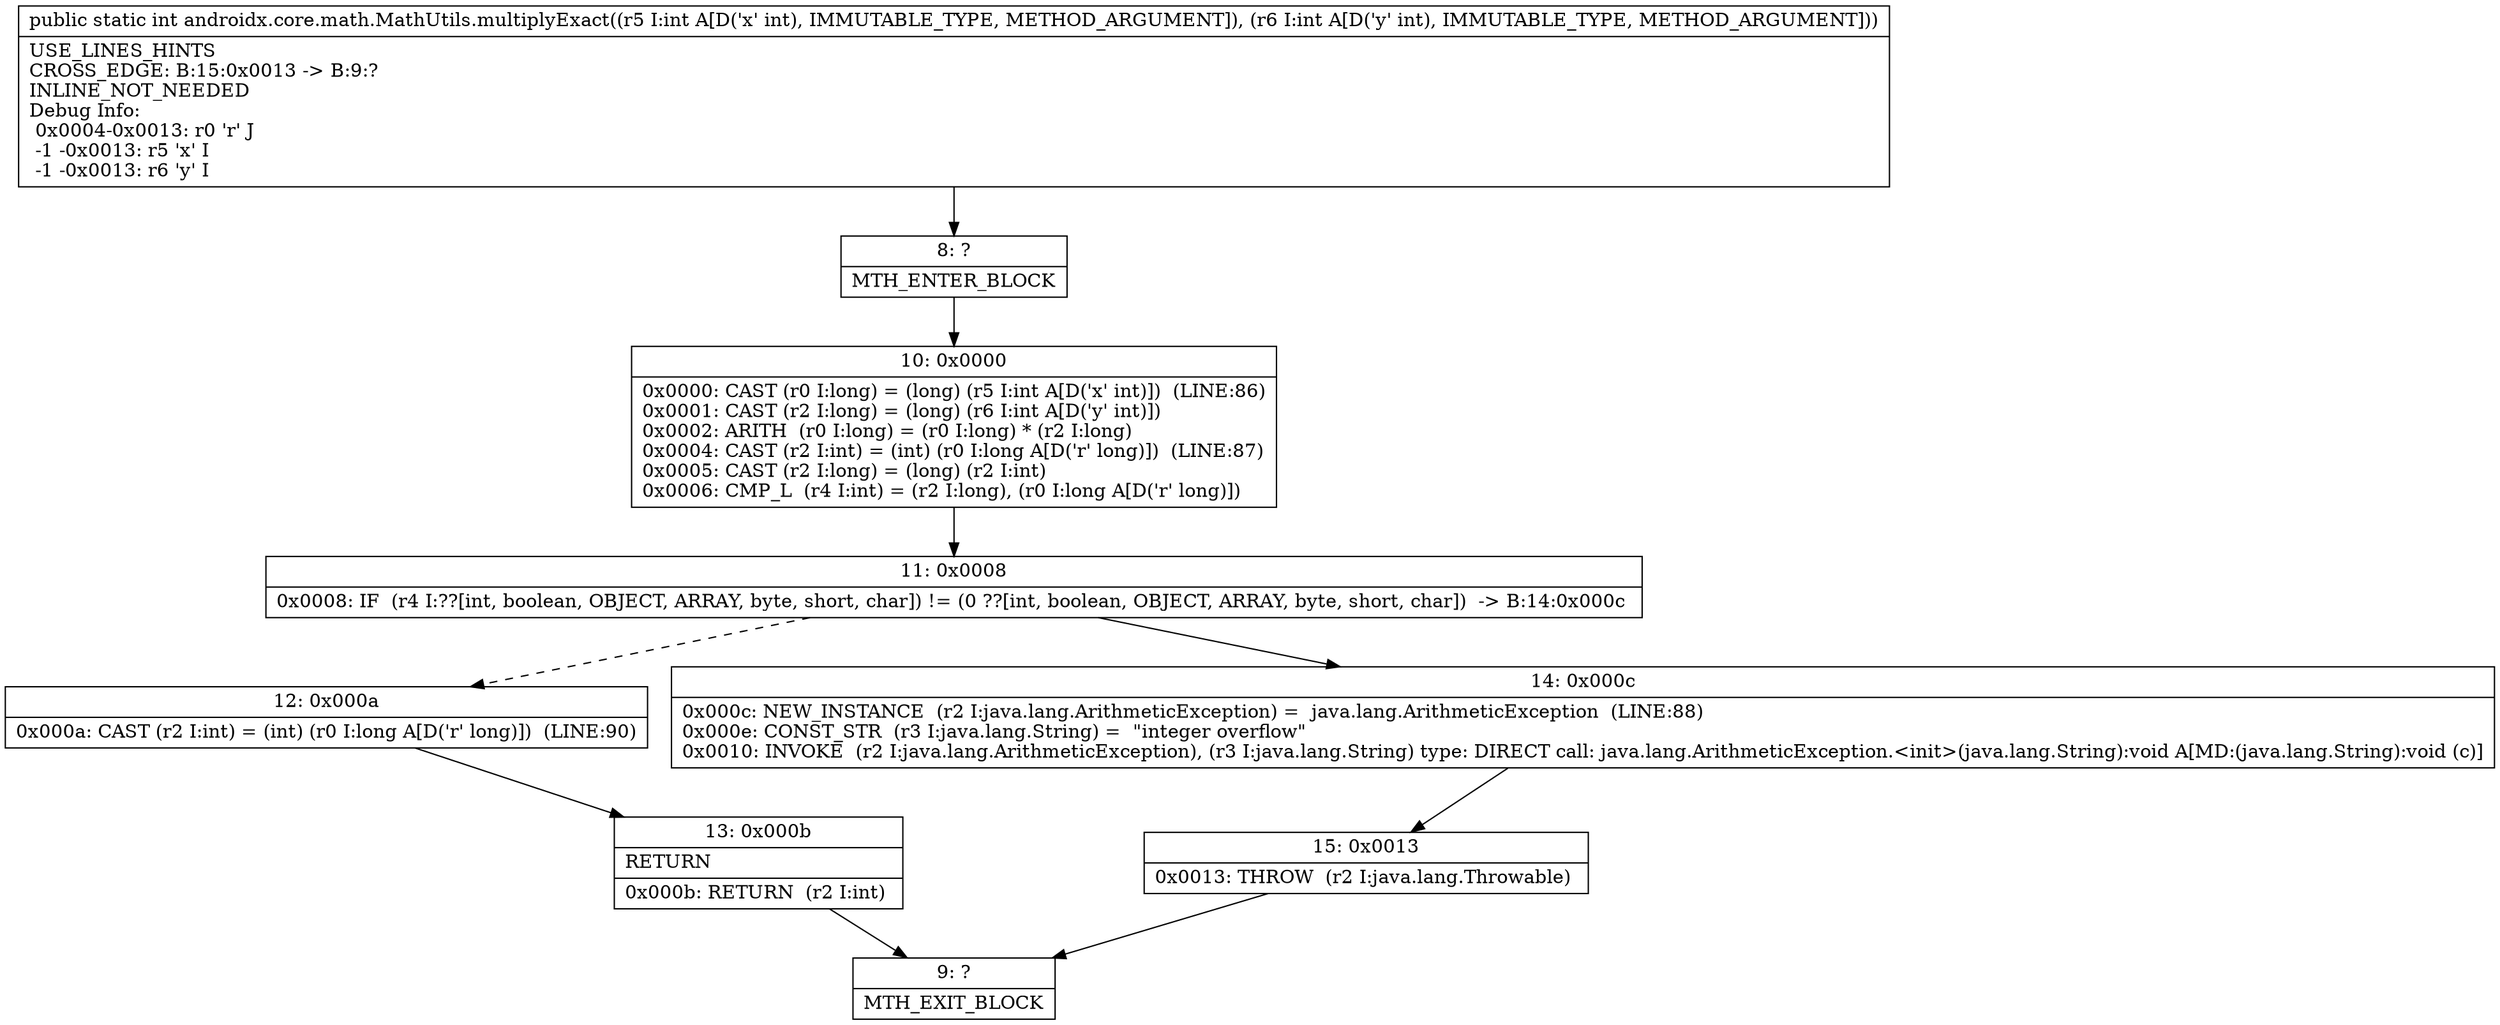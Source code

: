 digraph "CFG forandroidx.core.math.MathUtils.multiplyExact(II)I" {
Node_8 [shape=record,label="{8\:\ ?|MTH_ENTER_BLOCK\l}"];
Node_10 [shape=record,label="{10\:\ 0x0000|0x0000: CAST (r0 I:long) = (long) (r5 I:int A[D('x' int)])  (LINE:86)\l0x0001: CAST (r2 I:long) = (long) (r6 I:int A[D('y' int)]) \l0x0002: ARITH  (r0 I:long) = (r0 I:long) * (r2 I:long) \l0x0004: CAST (r2 I:int) = (int) (r0 I:long A[D('r' long)])  (LINE:87)\l0x0005: CAST (r2 I:long) = (long) (r2 I:int) \l0x0006: CMP_L  (r4 I:int) = (r2 I:long), (r0 I:long A[D('r' long)]) \l}"];
Node_11 [shape=record,label="{11\:\ 0x0008|0x0008: IF  (r4 I:??[int, boolean, OBJECT, ARRAY, byte, short, char]) != (0 ??[int, boolean, OBJECT, ARRAY, byte, short, char])  \-\> B:14:0x000c \l}"];
Node_12 [shape=record,label="{12\:\ 0x000a|0x000a: CAST (r2 I:int) = (int) (r0 I:long A[D('r' long)])  (LINE:90)\l}"];
Node_13 [shape=record,label="{13\:\ 0x000b|RETURN\l|0x000b: RETURN  (r2 I:int) \l}"];
Node_9 [shape=record,label="{9\:\ ?|MTH_EXIT_BLOCK\l}"];
Node_14 [shape=record,label="{14\:\ 0x000c|0x000c: NEW_INSTANCE  (r2 I:java.lang.ArithmeticException) =  java.lang.ArithmeticException  (LINE:88)\l0x000e: CONST_STR  (r3 I:java.lang.String) =  \"integer overflow\" \l0x0010: INVOKE  (r2 I:java.lang.ArithmeticException), (r3 I:java.lang.String) type: DIRECT call: java.lang.ArithmeticException.\<init\>(java.lang.String):void A[MD:(java.lang.String):void (c)]\l}"];
Node_15 [shape=record,label="{15\:\ 0x0013|0x0013: THROW  (r2 I:java.lang.Throwable) \l}"];
MethodNode[shape=record,label="{public static int androidx.core.math.MathUtils.multiplyExact((r5 I:int A[D('x' int), IMMUTABLE_TYPE, METHOD_ARGUMENT]), (r6 I:int A[D('y' int), IMMUTABLE_TYPE, METHOD_ARGUMENT]))  | USE_LINES_HINTS\lCROSS_EDGE: B:15:0x0013 \-\> B:9:?\lINLINE_NOT_NEEDED\lDebug Info:\l  0x0004\-0x0013: r0 'r' J\l  \-1 \-0x0013: r5 'x' I\l  \-1 \-0x0013: r6 'y' I\l}"];
MethodNode -> Node_8;Node_8 -> Node_10;
Node_10 -> Node_11;
Node_11 -> Node_12[style=dashed];
Node_11 -> Node_14;
Node_12 -> Node_13;
Node_13 -> Node_9;
Node_14 -> Node_15;
Node_15 -> Node_9;
}

